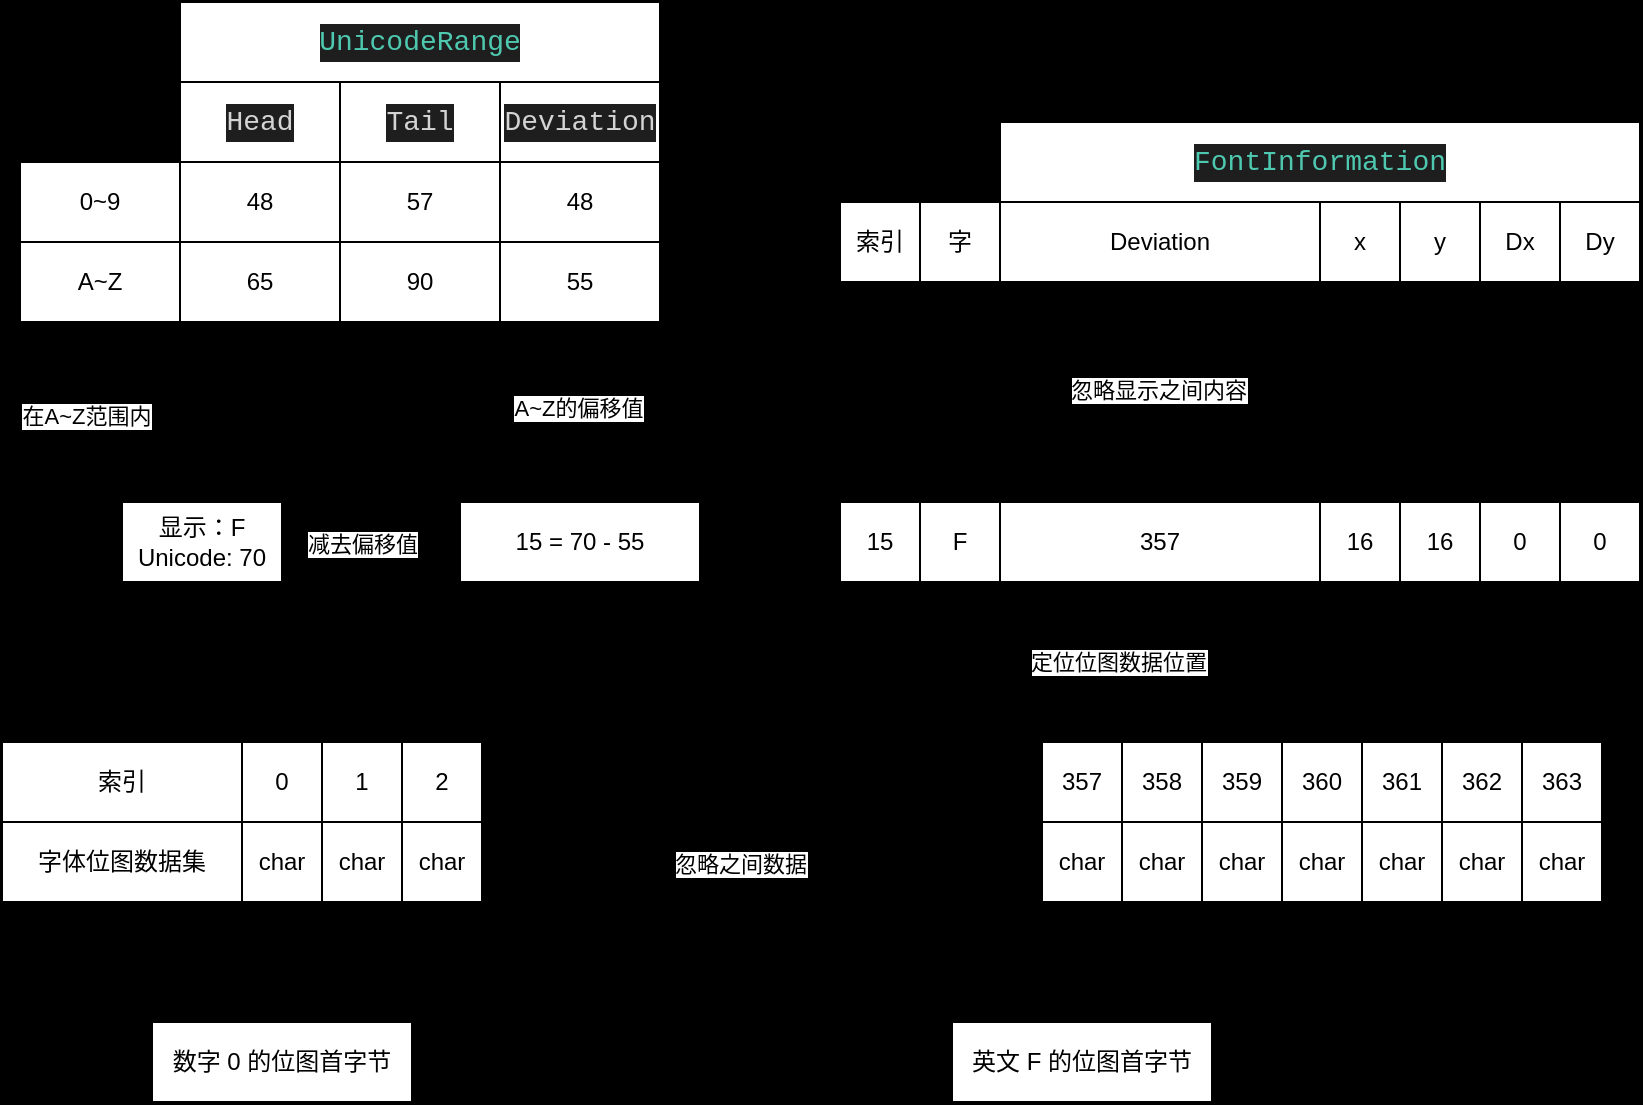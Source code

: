 <mxfile version="24.7.17">
  <diagram name="第 1 页" id="P8MRyW5sM9emuqfuIw9H">
    <mxGraphModel dx="1830" dy="1447" grid="1" gridSize="10" guides="1" tooltips="1" connect="1" arrows="1" fold="1" page="1" pageScale="1" pageWidth="827" pageHeight="1169" background="#000000" math="0" shadow="0">
      <root>
        <mxCell id="0" />
        <mxCell id="1" parent="0" />
        <mxCell id="MGAXdmVVFhS-D31v5jnD-5" value="48" style="rounded=0;whiteSpace=wrap;html=1;" vertex="1" parent="1">
          <mxGeometry x="89" y="170" width="80" height="40" as="geometry" />
        </mxCell>
        <mxCell id="MGAXdmVVFhS-D31v5jnD-6" value="57" style="rounded=0;whiteSpace=wrap;html=1;" vertex="1" parent="1">
          <mxGeometry x="169" y="170" width="80" height="40" as="geometry" />
        </mxCell>
        <mxCell id="MGAXdmVVFhS-D31v5jnD-7" value="48" style="rounded=0;whiteSpace=wrap;html=1;" vertex="1" parent="1">
          <mxGeometry x="249" y="170" width="80" height="40" as="geometry" />
        </mxCell>
        <mxCell id="MGAXdmVVFhS-D31v5jnD-8" value="&lt;div style=&quot;color: rgb(212, 212, 212); background-color: rgb(30, 30, 30); font-family: Consolas, &amp;quot;Courier New&amp;quot;, monospace; font-size: 14px; line-height: 19px; white-space: pre;&quot;&gt;&lt;span style=&quot;color: #4ec9b0;&quot;&gt;UnicodeRange&lt;/span&gt;&lt;/div&gt;" style="rounded=0;whiteSpace=wrap;html=1;" vertex="1" parent="1">
          <mxGeometry x="89" y="90" width="240" height="40" as="geometry" />
        </mxCell>
        <mxCell id="MGAXdmVVFhS-D31v5jnD-9" value="65" style="rounded=0;whiteSpace=wrap;html=1;" vertex="1" parent="1">
          <mxGeometry x="89" y="210" width="80" height="40" as="geometry" />
        </mxCell>
        <mxCell id="MGAXdmVVFhS-D31v5jnD-10" value="90" style="rounded=0;whiteSpace=wrap;html=1;" vertex="1" parent="1">
          <mxGeometry x="169" y="210" width="80" height="40" as="geometry" />
        </mxCell>
        <mxCell id="MGAXdmVVFhS-D31v5jnD-27" style="edgeStyle=orthogonalEdgeStyle;rounded=0;orthogonalLoop=1;jettySize=auto;html=1;entryX=0.5;entryY=0;entryDx=0;entryDy=0;" edge="1" parent="1" source="MGAXdmVVFhS-D31v5jnD-11" target="MGAXdmVVFhS-D31v5jnD-25">
          <mxGeometry relative="1" as="geometry" />
        </mxCell>
        <mxCell id="MGAXdmVVFhS-D31v5jnD-87" value="A~Z的偏移值" style="edgeLabel;html=1;align=center;verticalAlign=middle;resizable=0;points=[];" vertex="1" connectable="0" parent="MGAXdmVVFhS-D31v5jnD-27">
          <mxGeometry x="-0.04" y="-1" relative="1" as="geometry">
            <mxPoint as="offset" />
          </mxGeometry>
        </mxCell>
        <mxCell id="MGAXdmVVFhS-D31v5jnD-11" value="55" style="rounded=0;whiteSpace=wrap;html=1;" vertex="1" parent="1">
          <mxGeometry x="249" y="210" width="80" height="40" as="geometry" />
        </mxCell>
        <mxCell id="MGAXdmVVFhS-D31v5jnD-14" value="&lt;div style=&quot;color: rgb(212, 212, 212); background-color: rgb(30, 30, 30); font-family: Consolas, &amp;quot;Courier New&amp;quot;, monospace; font-size: 14px; line-height: 19px; white-space: pre;&quot;&gt;Head&lt;/div&gt;" style="rounded=0;whiteSpace=wrap;html=1;" vertex="1" parent="1">
          <mxGeometry x="89" y="130" width="80" height="40" as="geometry" />
        </mxCell>
        <mxCell id="MGAXdmVVFhS-D31v5jnD-15" value="&lt;div style=&quot;color: rgb(212, 212, 212); background-color: rgb(30, 30, 30); font-family: Consolas, &amp;quot;Courier New&amp;quot;, monospace; font-size: 14px; line-height: 19px; white-space: pre;&quot;&gt;Tail&lt;/div&gt;" style="rounded=0;whiteSpace=wrap;html=1;" vertex="1" parent="1">
          <mxGeometry x="169" y="130" width="80" height="40" as="geometry" />
        </mxCell>
        <mxCell id="MGAXdmVVFhS-D31v5jnD-16" value="&lt;div style=&quot;color: rgb(212, 212, 212); background-color: rgb(30, 30, 30); font-family: Consolas, &amp;quot;Courier New&amp;quot;, monospace; font-size: 14px; line-height: 19px; white-space: pre;&quot;&gt;Deviation&lt;/div&gt;" style="rounded=0;whiteSpace=wrap;html=1;" vertex="1" parent="1">
          <mxGeometry x="249" y="130" width="80" height="40" as="geometry" />
        </mxCell>
        <mxCell id="MGAXdmVVFhS-D31v5jnD-17" value="0~9" style="rounded=0;whiteSpace=wrap;html=1;" vertex="1" parent="1">
          <mxGeometry x="9" y="170" width="80" height="40" as="geometry" />
        </mxCell>
        <mxCell id="MGAXdmVVFhS-D31v5jnD-18" value="A~Z" style="rounded=0;whiteSpace=wrap;html=1;" vertex="1" parent="1">
          <mxGeometry x="9" y="210" width="80" height="40" as="geometry" />
        </mxCell>
        <mxCell id="MGAXdmVVFhS-D31v5jnD-23" style="edgeStyle=orthogonalEdgeStyle;rounded=0;orthogonalLoop=1;jettySize=auto;html=1;exitX=0;exitY=0.5;exitDx=0;exitDy=0;entryX=0.5;entryY=1;entryDx=0;entryDy=0;" edge="1" parent="1" source="MGAXdmVVFhS-D31v5jnD-19" target="MGAXdmVVFhS-D31v5jnD-18">
          <mxGeometry relative="1" as="geometry" />
        </mxCell>
        <mxCell id="MGAXdmVVFhS-D31v5jnD-24" value="在A~Z范围内" style="edgeLabel;html=1;align=center;verticalAlign=middle;resizable=0;points=[];" vertex="1" connectable="0" parent="MGAXdmVVFhS-D31v5jnD-23">
          <mxGeometry x="0.2" y="-2" relative="1" as="geometry">
            <mxPoint as="offset" />
          </mxGeometry>
        </mxCell>
        <mxCell id="MGAXdmVVFhS-D31v5jnD-26" style="edgeStyle=orthogonalEdgeStyle;rounded=0;orthogonalLoop=1;jettySize=auto;html=1;exitX=1;exitY=0.5;exitDx=0;exitDy=0;entryX=0;entryY=0.5;entryDx=0;entryDy=0;" edge="1" parent="1" source="MGAXdmVVFhS-D31v5jnD-19" target="MGAXdmVVFhS-D31v5jnD-25">
          <mxGeometry relative="1" as="geometry" />
        </mxCell>
        <mxCell id="MGAXdmVVFhS-D31v5jnD-88" value="减去偏移值" style="edgeLabel;html=1;align=center;verticalAlign=middle;resizable=0;points=[];" vertex="1" connectable="0" parent="MGAXdmVVFhS-D31v5jnD-26">
          <mxGeometry x="-0.114" y="-1" relative="1" as="geometry">
            <mxPoint as="offset" />
          </mxGeometry>
        </mxCell>
        <mxCell id="MGAXdmVVFhS-D31v5jnD-19" value="显示：F&lt;div&gt;Unicode: 70&lt;/div&gt;" style="rounded=0;whiteSpace=wrap;html=1;" vertex="1" parent="1">
          <mxGeometry x="60" y="340" width="80" height="40" as="geometry" />
        </mxCell>
        <mxCell id="MGAXdmVVFhS-D31v5jnD-51" style="edgeStyle=orthogonalEdgeStyle;rounded=0;orthogonalLoop=1;jettySize=auto;html=1;exitX=1;exitY=0.5;exitDx=0;exitDy=0;entryX=0;entryY=0.5;entryDx=0;entryDy=0;" edge="1" parent="1" source="MGAXdmVVFhS-D31v5jnD-25" target="MGAXdmVVFhS-D31v5jnD-41">
          <mxGeometry relative="1" as="geometry" />
        </mxCell>
        <mxCell id="MGAXdmVVFhS-D31v5jnD-25" value="15 = 70 - 55" style="rounded=0;whiteSpace=wrap;html=1;" vertex="1" parent="1">
          <mxGeometry x="229" y="340" width="120" height="40" as="geometry" />
        </mxCell>
        <mxCell id="MGAXdmVVFhS-D31v5jnD-28" value="&lt;div style=&quot;color: rgb(212, 212, 212); background-color: rgb(30, 30, 30); font-family: Consolas, &amp;quot;Courier New&amp;quot;, monospace; font-size: 14px; line-height: 19px; white-space: pre;&quot;&gt;&lt;span style=&quot;color: #4ec9b0;&quot;&gt;FontInformation&lt;/span&gt;&lt;/div&gt;" style="rounded=0;whiteSpace=wrap;html=1;" vertex="1" parent="1">
          <mxGeometry x="499" y="150" width="320" height="40" as="geometry" />
        </mxCell>
        <mxCell id="MGAXdmVVFhS-D31v5jnD-82" style="edgeStyle=orthogonalEdgeStyle;rounded=0;orthogonalLoop=1;jettySize=auto;html=1;entryX=0.5;entryY=0;entryDx=0;entryDy=0;dashed=1;dashPattern=12 12;" edge="1" parent="1" source="MGAXdmVVFhS-D31v5jnD-29" target="MGAXdmVVFhS-D31v5jnD-36">
          <mxGeometry relative="1" as="geometry" />
        </mxCell>
        <mxCell id="MGAXdmVVFhS-D31v5jnD-84" value="忽略显示之间内容" style="edgeLabel;html=1;align=center;verticalAlign=middle;resizable=0;points=[];" vertex="1" connectable="0" parent="MGAXdmVVFhS-D31v5jnD-82">
          <mxGeometry x="-0.024" y="-1" relative="1" as="geometry">
            <mxPoint as="offset" />
          </mxGeometry>
        </mxCell>
        <mxCell id="MGAXdmVVFhS-D31v5jnD-29" value="Deviation" style="rounded=0;whiteSpace=wrap;html=1;" vertex="1" parent="1">
          <mxGeometry x="499" y="190" width="160" height="40" as="geometry" />
        </mxCell>
        <mxCell id="MGAXdmVVFhS-D31v5jnD-30" value="x" style="rounded=0;whiteSpace=wrap;html=1;" vertex="1" parent="1">
          <mxGeometry x="659" y="190" width="40" height="40" as="geometry" />
        </mxCell>
        <mxCell id="MGAXdmVVFhS-D31v5jnD-31" value="y" style="rounded=0;whiteSpace=wrap;html=1;" vertex="1" parent="1">
          <mxGeometry x="699" y="190" width="40" height="40" as="geometry" />
        </mxCell>
        <mxCell id="MGAXdmVVFhS-D31v5jnD-32" value="Dx" style="rounded=0;whiteSpace=wrap;html=1;" vertex="1" parent="1">
          <mxGeometry x="739" y="190" width="40" height="40" as="geometry" />
        </mxCell>
        <mxCell id="MGAXdmVVFhS-D31v5jnD-34" value="Dy" style="rounded=0;whiteSpace=wrap;html=1;" vertex="1" parent="1">
          <mxGeometry x="779" y="190" width="40" height="40" as="geometry" />
        </mxCell>
        <mxCell id="MGAXdmVVFhS-D31v5jnD-35" value="索引" style="rounded=0;whiteSpace=wrap;html=1;" vertex="1" parent="1">
          <mxGeometry x="419" y="190" width="40" height="40" as="geometry" />
        </mxCell>
        <mxCell id="MGAXdmVVFhS-D31v5jnD-81" style="edgeStyle=orthogonalEdgeStyle;rounded=0;orthogonalLoop=1;jettySize=auto;html=1;entryX=0.5;entryY=0;entryDx=0;entryDy=0;" edge="1" parent="1" source="MGAXdmVVFhS-D31v5jnD-36" target="MGAXdmVVFhS-D31v5jnD-73">
          <mxGeometry relative="1" as="geometry" />
        </mxCell>
        <mxCell id="MGAXdmVVFhS-D31v5jnD-89" value="定位位图数据位置" style="edgeLabel;html=1;align=center;verticalAlign=middle;resizable=0;points=[];" vertex="1" connectable="0" parent="MGAXdmVVFhS-D31v5jnD-81">
          <mxGeometry x="0.025" relative="1" as="geometry">
            <mxPoint as="offset" />
          </mxGeometry>
        </mxCell>
        <mxCell id="MGAXdmVVFhS-D31v5jnD-36" value="357" style="rounded=0;whiteSpace=wrap;html=1;" vertex="1" parent="1">
          <mxGeometry x="499" y="340" width="160" height="40" as="geometry" />
        </mxCell>
        <mxCell id="MGAXdmVVFhS-D31v5jnD-37" value="16" style="rounded=0;whiteSpace=wrap;html=1;" vertex="1" parent="1">
          <mxGeometry x="659" y="340" width="40" height="40" as="geometry" />
        </mxCell>
        <mxCell id="MGAXdmVVFhS-D31v5jnD-38" value="16" style="rounded=0;whiteSpace=wrap;html=1;" vertex="1" parent="1">
          <mxGeometry x="699" y="340" width="40" height="40" as="geometry" />
        </mxCell>
        <mxCell id="MGAXdmVVFhS-D31v5jnD-39" value="0" style="rounded=0;whiteSpace=wrap;html=1;" vertex="1" parent="1">
          <mxGeometry x="739" y="340" width="40" height="40" as="geometry" />
        </mxCell>
        <mxCell id="MGAXdmVVFhS-D31v5jnD-40" value="0" style="rounded=0;whiteSpace=wrap;html=1;" vertex="1" parent="1">
          <mxGeometry x="779" y="340" width="40" height="40" as="geometry" />
        </mxCell>
        <mxCell id="MGAXdmVVFhS-D31v5jnD-41" value="15" style="rounded=0;whiteSpace=wrap;html=1;" vertex="1" parent="1">
          <mxGeometry x="419" y="340" width="40" height="40" as="geometry" />
        </mxCell>
        <mxCell id="MGAXdmVVFhS-D31v5jnD-48" value="字" style="rounded=0;whiteSpace=wrap;html=1;" vertex="1" parent="1">
          <mxGeometry x="459" y="190" width="40" height="40" as="geometry" />
        </mxCell>
        <mxCell id="MGAXdmVVFhS-D31v5jnD-49" value="F" style="rounded=0;whiteSpace=wrap;html=1;" vertex="1" parent="1">
          <mxGeometry x="459" y="340" width="40" height="40" as="geometry" />
        </mxCell>
        <mxCell id="MGAXdmVVFhS-D31v5jnD-52" value="字体位图数据集" style="rounded=0;whiteSpace=wrap;html=1;" vertex="1" parent="1">
          <mxGeometry y="500" width="120" height="40" as="geometry" />
        </mxCell>
        <mxCell id="MGAXdmVVFhS-D31v5jnD-53" value="char" style="rounded=0;whiteSpace=wrap;html=1;" vertex="1" parent="1">
          <mxGeometry x="120" y="500" width="40" height="40" as="geometry" />
        </mxCell>
        <mxCell id="MGAXdmVVFhS-D31v5jnD-54" value="char" style="rounded=0;whiteSpace=wrap;html=1;" vertex="1" parent="1">
          <mxGeometry x="160" y="500" width="40" height="40" as="geometry" />
        </mxCell>
        <mxCell id="MGAXdmVVFhS-D31v5jnD-55" value="char" style="rounded=0;whiteSpace=wrap;html=1;" vertex="1" parent="1">
          <mxGeometry x="520" y="500" width="40" height="40" as="geometry" />
        </mxCell>
        <mxCell id="MGAXdmVVFhS-D31v5jnD-57" style="rounded=0;orthogonalLoop=1;jettySize=auto;html=1;entryX=0;entryY=0.5;entryDx=0;entryDy=0;jumpSize=2;elbow=vertical;dashed=1;dashPattern=12 12;" edge="1" parent="1" target="MGAXdmVVFhS-D31v5jnD-55">
          <mxGeometry relative="1" as="geometry">
            <mxPoint x="240" y="521.753" as="sourcePoint" />
            <mxPoint x="520" y="533.3" as="targetPoint" />
          </mxGeometry>
        </mxCell>
        <mxCell id="MGAXdmVVFhS-D31v5jnD-85" value="忽略之间数据" style="edgeLabel;html=1;align=center;verticalAlign=middle;resizable=0;points=[];" vertex="1" connectable="0" parent="MGAXdmVVFhS-D31v5jnD-57">
          <mxGeometry x="-0.079" relative="1" as="geometry">
            <mxPoint as="offset" />
          </mxGeometry>
        </mxCell>
        <mxCell id="MGAXdmVVFhS-D31v5jnD-56" value="char" style="rounded=0;whiteSpace=wrap;html=1;" vertex="1" parent="1">
          <mxGeometry x="200" y="500" width="40" height="40" as="geometry" />
        </mxCell>
        <mxCell id="MGAXdmVVFhS-D31v5jnD-59" style="edgeStyle=orthogonalEdgeStyle;rounded=0;orthogonalLoop=1;jettySize=auto;html=1;entryX=0.5;entryY=1;entryDx=0;entryDy=0;" edge="1" parent="1" source="MGAXdmVVFhS-D31v5jnD-58" target="MGAXdmVVFhS-D31v5jnD-53">
          <mxGeometry relative="1" as="geometry" />
        </mxCell>
        <mxCell id="MGAXdmVVFhS-D31v5jnD-58" value="数字 0 的位图首字节" style="rounded=0;whiteSpace=wrap;html=1;" vertex="1" parent="1">
          <mxGeometry x="75" y="600" width="130" height="40" as="geometry" />
        </mxCell>
        <mxCell id="MGAXdmVVFhS-D31v5jnD-61" style="edgeStyle=orthogonalEdgeStyle;rounded=0;orthogonalLoop=1;jettySize=auto;html=1;entryX=0.5;entryY=1;entryDx=0;entryDy=0;" edge="1" parent="1" source="MGAXdmVVFhS-D31v5jnD-60" target="MGAXdmVVFhS-D31v5jnD-55">
          <mxGeometry relative="1" as="geometry" />
        </mxCell>
        <mxCell id="MGAXdmVVFhS-D31v5jnD-60" value="英文 F 的位图首字节" style="rounded=0;whiteSpace=wrap;html=1;" vertex="1" parent="1">
          <mxGeometry x="475" y="600" width="130" height="40" as="geometry" />
        </mxCell>
        <mxCell id="MGAXdmVVFhS-D31v5jnD-63" value="char" style="rounded=0;whiteSpace=wrap;html=1;" vertex="1" parent="1">
          <mxGeometry x="560" y="500" width="40" height="40" as="geometry" />
        </mxCell>
        <mxCell id="MGAXdmVVFhS-D31v5jnD-64" value="char" style="rounded=0;whiteSpace=wrap;html=1;" vertex="1" parent="1">
          <mxGeometry x="600" y="500" width="40" height="40" as="geometry" />
        </mxCell>
        <mxCell id="MGAXdmVVFhS-D31v5jnD-65" value="char" style="rounded=0;whiteSpace=wrap;html=1;" vertex="1" parent="1">
          <mxGeometry x="640" y="500" width="40" height="40" as="geometry" />
        </mxCell>
        <mxCell id="MGAXdmVVFhS-D31v5jnD-66" value="char" style="rounded=0;whiteSpace=wrap;html=1;" vertex="1" parent="1">
          <mxGeometry x="680" y="500" width="40" height="40" as="geometry" />
        </mxCell>
        <mxCell id="MGAXdmVVFhS-D31v5jnD-67" value="char" style="rounded=0;whiteSpace=wrap;html=1;" vertex="1" parent="1">
          <mxGeometry x="720" y="500" width="40" height="40" as="geometry" />
        </mxCell>
        <mxCell id="MGAXdmVVFhS-D31v5jnD-68" value="char" style="rounded=0;whiteSpace=wrap;html=1;" vertex="1" parent="1">
          <mxGeometry x="760" y="500" width="40" height="40" as="geometry" />
        </mxCell>
        <mxCell id="MGAXdmVVFhS-D31v5jnD-69" value="索引" style="rounded=0;whiteSpace=wrap;html=1;" vertex="1" parent="1">
          <mxGeometry y="460" width="120" height="40" as="geometry" />
        </mxCell>
        <mxCell id="MGAXdmVVFhS-D31v5jnD-70" value="0" style="rounded=0;whiteSpace=wrap;html=1;" vertex="1" parent="1">
          <mxGeometry x="120" y="460" width="40" height="40" as="geometry" />
        </mxCell>
        <mxCell id="MGAXdmVVFhS-D31v5jnD-71" value="1" style="rounded=0;whiteSpace=wrap;html=1;" vertex="1" parent="1">
          <mxGeometry x="160" y="460" width="40" height="40" as="geometry" />
        </mxCell>
        <mxCell id="MGAXdmVVFhS-D31v5jnD-72" value="2" style="rounded=0;whiteSpace=wrap;html=1;" vertex="1" parent="1">
          <mxGeometry x="200" y="460" width="40" height="40" as="geometry" />
        </mxCell>
        <mxCell id="MGAXdmVVFhS-D31v5jnD-73" value="357" style="rounded=0;whiteSpace=wrap;html=1;" vertex="1" parent="1">
          <mxGeometry x="520" y="460" width="40" height="40" as="geometry" />
        </mxCell>
        <mxCell id="MGAXdmVVFhS-D31v5jnD-75" value="358" style="rounded=0;whiteSpace=wrap;html=1;" vertex="1" parent="1">
          <mxGeometry x="560" y="460" width="40" height="40" as="geometry" />
        </mxCell>
        <mxCell id="MGAXdmVVFhS-D31v5jnD-76" value="359" style="rounded=0;whiteSpace=wrap;html=1;" vertex="1" parent="1">
          <mxGeometry x="600" y="460" width="40" height="40" as="geometry" />
        </mxCell>
        <mxCell id="MGAXdmVVFhS-D31v5jnD-77" value="360" style="rounded=0;whiteSpace=wrap;html=1;" vertex="1" parent="1">
          <mxGeometry x="640" y="460" width="40" height="40" as="geometry" />
        </mxCell>
        <mxCell id="MGAXdmVVFhS-D31v5jnD-78" value="361" style="rounded=0;whiteSpace=wrap;html=1;" vertex="1" parent="1">
          <mxGeometry x="680" y="460" width="40" height="40" as="geometry" />
        </mxCell>
        <mxCell id="MGAXdmVVFhS-D31v5jnD-79" value="362" style="rounded=0;whiteSpace=wrap;html=1;" vertex="1" parent="1">
          <mxGeometry x="720" y="460" width="40" height="40" as="geometry" />
        </mxCell>
        <mxCell id="MGAXdmVVFhS-D31v5jnD-80" value="363" style="rounded=0;whiteSpace=wrap;html=1;" vertex="1" parent="1">
          <mxGeometry x="760" y="460" width="40" height="40" as="geometry" />
        </mxCell>
      </root>
    </mxGraphModel>
  </diagram>
</mxfile>
